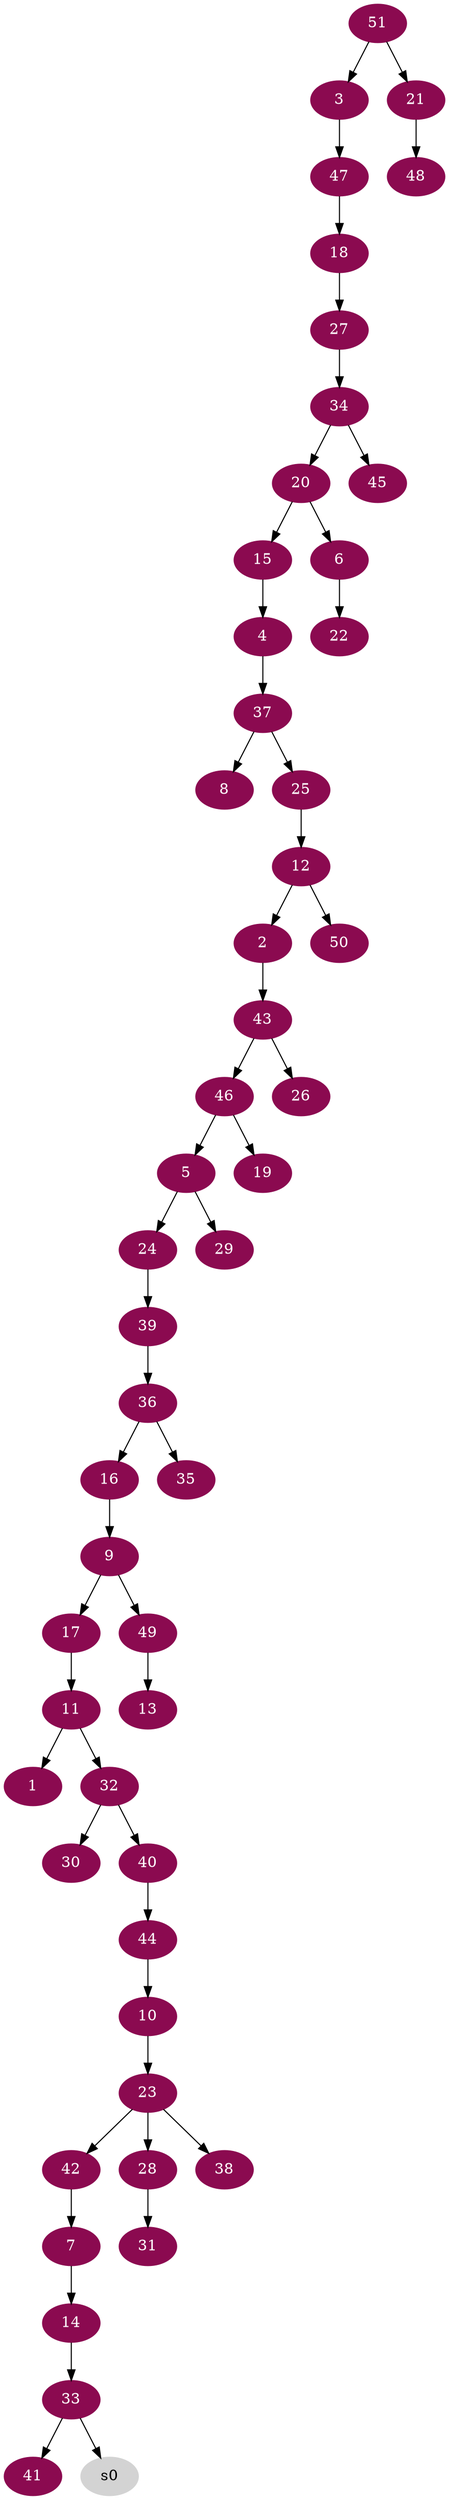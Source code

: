 digraph G {
node [color=deeppink4, style=filled, fontcolor=white];
11 -> 1;
12 -> 2;
51 -> 3;
15 -> 4;
46 -> 5;
20 -> 6;
42 -> 7;
37 -> 8;
16 -> 9;
44 -> 10;
17 -> 11;
25 -> 12;
49 -> 13;
7 -> 14;
20 -> 15;
36 -> 16;
9 -> 17;
47 -> 18;
46 -> 19;
34 -> 20;
51 -> 21;
6 -> 22;
10 -> 23;
5 -> 24;
37 -> 25;
43 -> 26;
18 -> 27;
23 -> 28;
5 -> 29;
32 -> 30;
28 -> 31;
11 -> 32;
14 -> 33;
27 -> 34;
36 -> 35;
39 -> 36;
4 -> 37;
23 -> 38;
24 -> 39;
32 -> 40;
33 -> 41;
23 -> 42;
2 -> 43;
40 -> 44;
34 -> 45;
43 -> 46;
3 -> 47;
21 -> 48;
9 -> 49;
12 -> 50;
node [color=lightgrey, style=filled, fontcolor=black];
33 -> s0;
}
